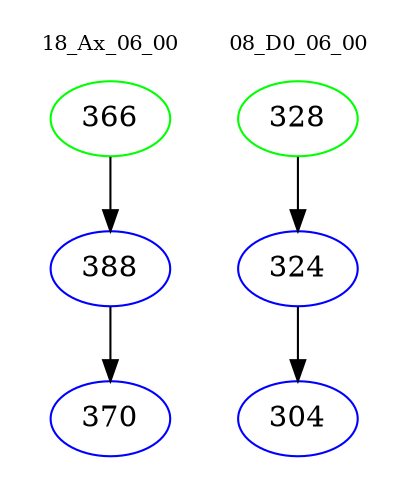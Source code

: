 digraph{
subgraph cluster_0 {
color = white
label = "18_Ax_06_00";
fontsize=10;
T0_366 [label="366", color="green"]
T0_366 -> T0_388 [color="black"]
T0_388 [label="388", color="blue"]
T0_388 -> T0_370 [color="black"]
T0_370 [label="370", color="blue"]
}
subgraph cluster_1 {
color = white
label = "08_D0_06_00";
fontsize=10;
T1_328 [label="328", color="green"]
T1_328 -> T1_324 [color="black"]
T1_324 [label="324", color="blue"]
T1_324 -> T1_304 [color="black"]
T1_304 [label="304", color="blue"]
}
}
